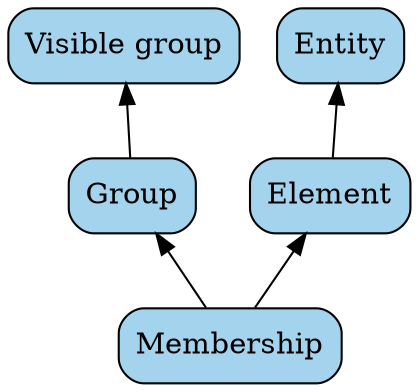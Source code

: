 digraph models {
  rankdir=BT;
  node [shape=box, style="filled,rounded", fillcolor=lightskyblue2];

    "Group"         -> "Visible group";
    "Membership"    -> "Group";
    "Membership"    -> "Element";
    "Element"       -> "Entity";
    
}